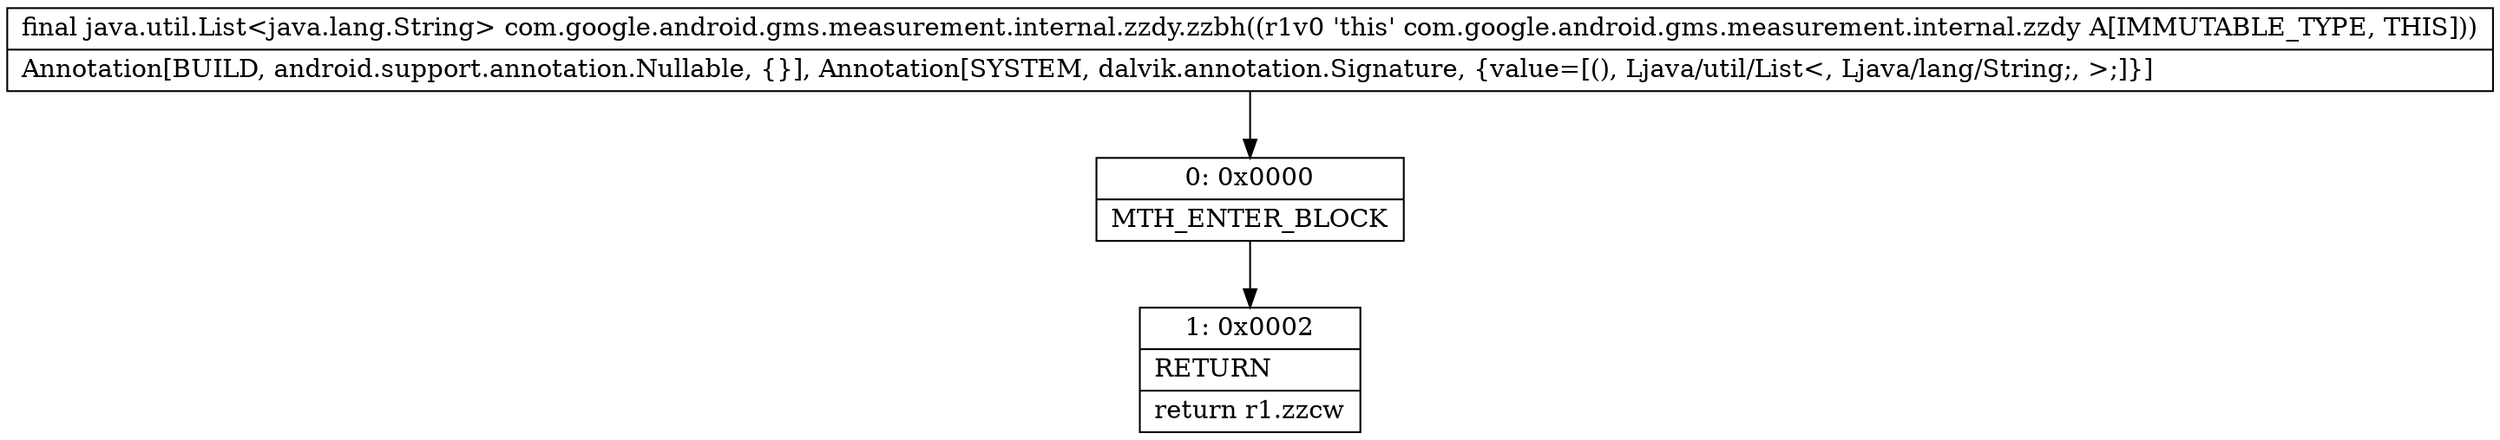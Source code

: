 digraph "CFG forcom.google.android.gms.measurement.internal.zzdy.zzbh()Ljava\/util\/List;" {
Node_0 [shape=record,label="{0\:\ 0x0000|MTH_ENTER_BLOCK\l}"];
Node_1 [shape=record,label="{1\:\ 0x0002|RETURN\l|return r1.zzcw\l}"];
MethodNode[shape=record,label="{final java.util.List\<java.lang.String\> com.google.android.gms.measurement.internal.zzdy.zzbh((r1v0 'this' com.google.android.gms.measurement.internal.zzdy A[IMMUTABLE_TYPE, THIS]))  | Annotation[BUILD, android.support.annotation.Nullable, \{\}], Annotation[SYSTEM, dalvik.annotation.Signature, \{value=[(), Ljava\/util\/List\<, Ljava\/lang\/String;, \>;]\}]\l}"];
MethodNode -> Node_0;
Node_0 -> Node_1;
}

